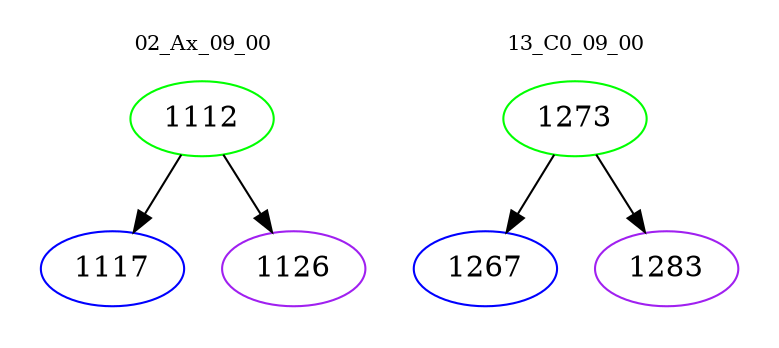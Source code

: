 digraph{
subgraph cluster_0 {
color = white
label = "02_Ax_09_00";
fontsize=10;
T0_1112 [label="1112", color="green"]
T0_1112 -> T0_1117 [color="black"]
T0_1117 [label="1117", color="blue"]
T0_1112 -> T0_1126 [color="black"]
T0_1126 [label="1126", color="purple"]
}
subgraph cluster_1 {
color = white
label = "13_C0_09_00";
fontsize=10;
T1_1273 [label="1273", color="green"]
T1_1273 -> T1_1267 [color="black"]
T1_1267 [label="1267", color="blue"]
T1_1273 -> T1_1283 [color="black"]
T1_1283 [label="1283", color="purple"]
}
}
